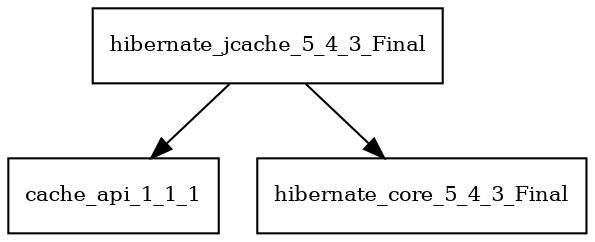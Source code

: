 digraph hibernate_jcache_5_4_3_Final_dependencies {
  node [shape = box, fontsize=10.0];
  hibernate_jcache_5_4_3_Final -> cache_api_1_1_1;
  hibernate_jcache_5_4_3_Final -> hibernate_core_5_4_3_Final;
}
